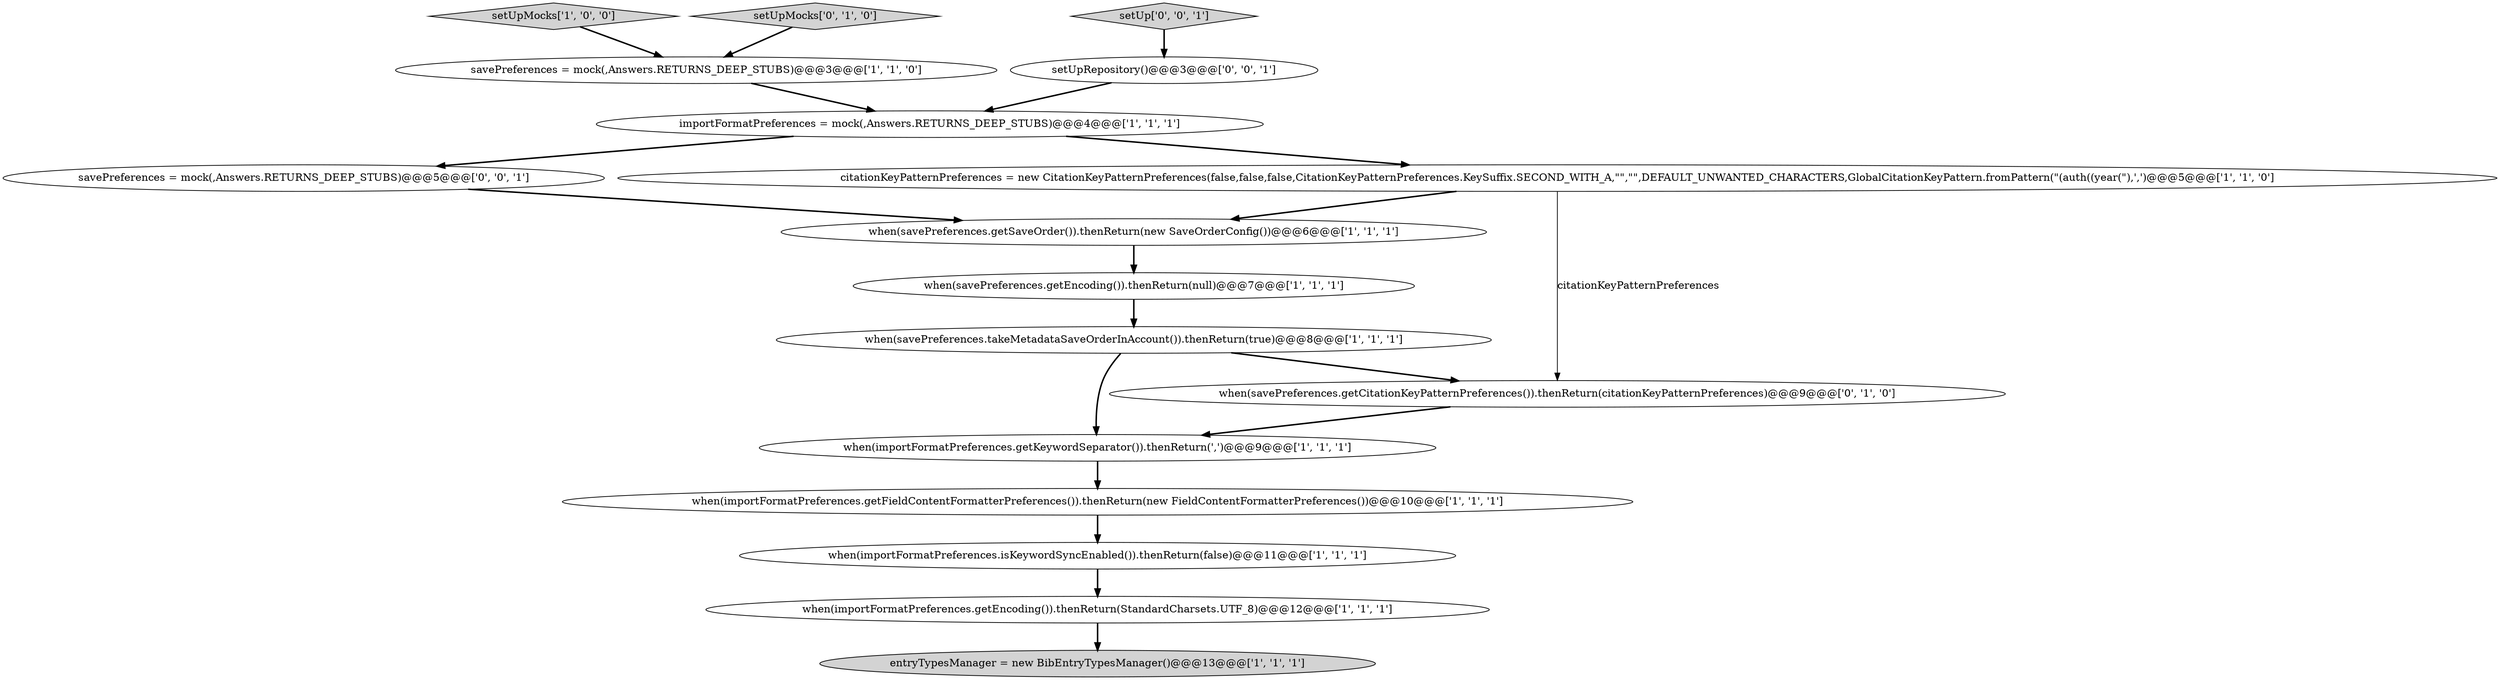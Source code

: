 digraph {
8 [style = filled, label = "when(importFormatPreferences.getEncoding()).thenReturn(StandardCharsets.UTF_8)@@@12@@@['1', '1', '1']", fillcolor = white, shape = ellipse image = "AAA0AAABBB1BBB"];
7 [style = filled, label = "importFormatPreferences = mock(,Answers.RETURNS_DEEP_STUBS)@@@4@@@['1', '1', '1']", fillcolor = white, shape = ellipse image = "AAA0AAABBB1BBB"];
14 [style = filled, label = "savePreferences = mock(,Answers.RETURNS_DEEP_STUBS)@@@5@@@['0', '0', '1']", fillcolor = white, shape = ellipse image = "AAA0AAABBB3BBB"];
15 [style = filled, label = "setUp['0', '0', '1']", fillcolor = lightgray, shape = diamond image = "AAA0AAABBB3BBB"];
3 [style = filled, label = "setUpMocks['1', '0', '0']", fillcolor = lightgray, shape = diamond image = "AAA0AAABBB1BBB"];
1 [style = filled, label = "when(importFormatPreferences.getFieldContentFormatterPreferences()).thenReturn(new FieldContentFormatterPreferences())@@@10@@@['1', '1', '1']", fillcolor = white, shape = ellipse image = "AAA0AAABBB1BBB"];
5 [style = filled, label = "when(importFormatPreferences.isKeywordSyncEnabled()).thenReturn(false)@@@11@@@['1', '1', '1']", fillcolor = white, shape = ellipse image = "AAA0AAABBB1BBB"];
0 [style = filled, label = "when(importFormatPreferences.getKeywordSeparator()).thenReturn(',')@@@9@@@['1', '1', '1']", fillcolor = white, shape = ellipse image = "AAA0AAABBB1BBB"];
6 [style = filled, label = "savePreferences = mock(,Answers.RETURNS_DEEP_STUBS)@@@3@@@['1', '1', '0']", fillcolor = white, shape = ellipse image = "AAA0AAABBB1BBB"];
11 [style = filled, label = "entryTypesManager = new BibEntryTypesManager()@@@13@@@['1', '1', '1']", fillcolor = lightgray, shape = ellipse image = "AAA0AAABBB1BBB"];
9 [style = filled, label = "when(savePreferences.getSaveOrder()).thenReturn(new SaveOrderConfig())@@@6@@@['1', '1', '1']", fillcolor = white, shape = ellipse image = "AAA0AAABBB1BBB"];
12 [style = filled, label = "setUpMocks['0', '1', '0']", fillcolor = lightgray, shape = diamond image = "AAA0AAABBB2BBB"];
2 [style = filled, label = "citationKeyPatternPreferences = new CitationKeyPatternPreferences(false,false,false,CitationKeyPatternPreferences.KeySuffix.SECOND_WITH_A,\"\",\"\",DEFAULT_UNWANTED_CHARACTERS,GlobalCitationKeyPattern.fromPattern(\"(auth((year(\"),',')@@@5@@@['1', '1', '0']", fillcolor = white, shape = ellipse image = "AAA0AAABBB1BBB"];
13 [style = filled, label = "when(savePreferences.getCitationKeyPatternPreferences()).thenReturn(citationKeyPatternPreferences)@@@9@@@['0', '1', '0']", fillcolor = white, shape = ellipse image = "AAA1AAABBB2BBB"];
4 [style = filled, label = "when(savePreferences.getEncoding()).thenReturn(null)@@@7@@@['1', '1', '1']", fillcolor = white, shape = ellipse image = "AAA0AAABBB1BBB"];
16 [style = filled, label = "setUpRepository()@@@3@@@['0', '0', '1']", fillcolor = white, shape = ellipse image = "AAA0AAABBB3BBB"];
10 [style = filled, label = "when(savePreferences.takeMetadataSaveOrderInAccount()).thenReturn(true)@@@8@@@['1', '1', '1']", fillcolor = white, shape = ellipse image = "AAA0AAABBB1BBB"];
4->10 [style = bold, label=""];
16->7 [style = bold, label=""];
8->11 [style = bold, label=""];
2->9 [style = bold, label=""];
7->14 [style = bold, label=""];
2->13 [style = solid, label="citationKeyPatternPreferences"];
6->7 [style = bold, label=""];
10->13 [style = bold, label=""];
5->8 [style = bold, label=""];
14->9 [style = bold, label=""];
9->4 [style = bold, label=""];
0->1 [style = bold, label=""];
10->0 [style = bold, label=""];
13->0 [style = bold, label=""];
12->6 [style = bold, label=""];
15->16 [style = bold, label=""];
3->6 [style = bold, label=""];
1->5 [style = bold, label=""];
7->2 [style = bold, label=""];
}
